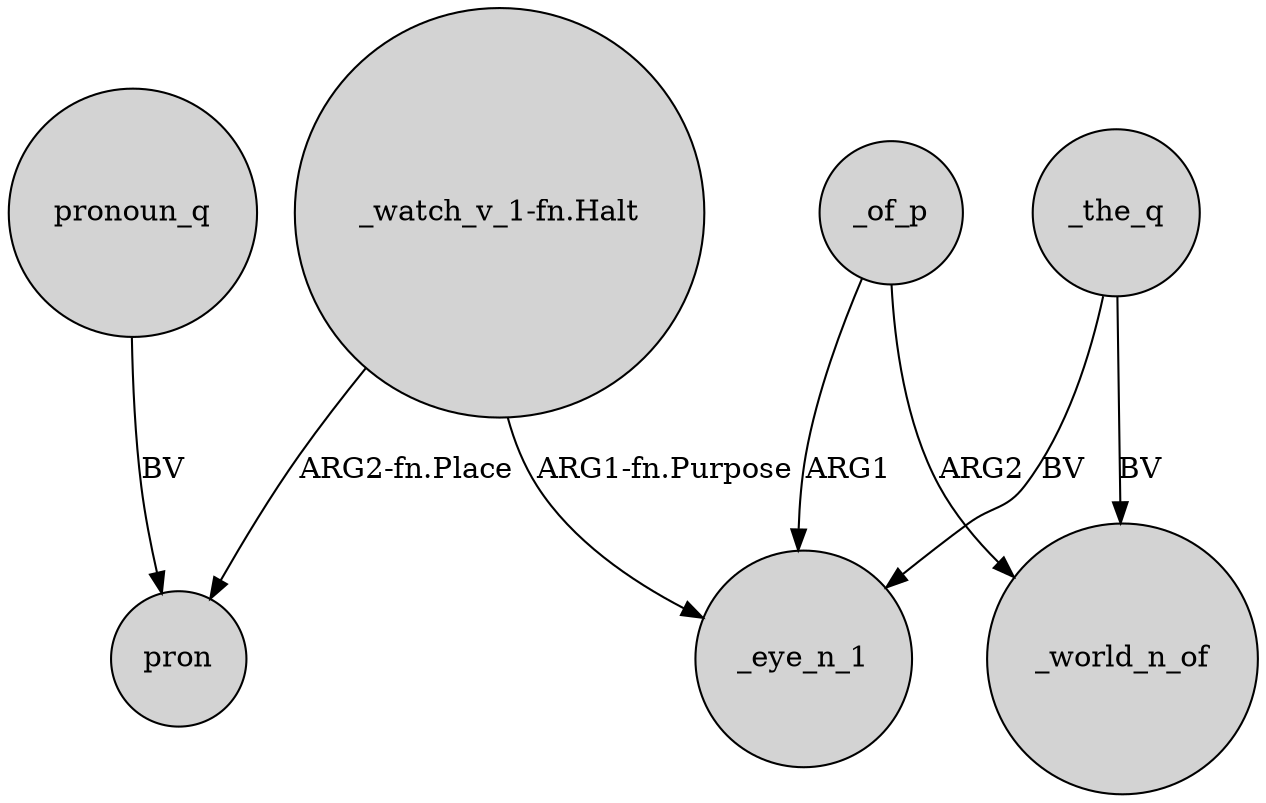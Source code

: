 digraph {
	node [shape=circle style=filled]
	"_watch_v_1-fn.Halt" -> _eye_n_1 [label="ARG1-fn.Purpose"]
	_the_q -> _eye_n_1 [label=BV]
	_the_q -> _world_n_of [label=BV]
	"_watch_v_1-fn.Halt" -> pron [label="ARG2-fn.Place"]
	pronoun_q -> pron [label=BV]
	_of_p -> _eye_n_1 [label=ARG1]
	_of_p -> _world_n_of [label=ARG2]
}
